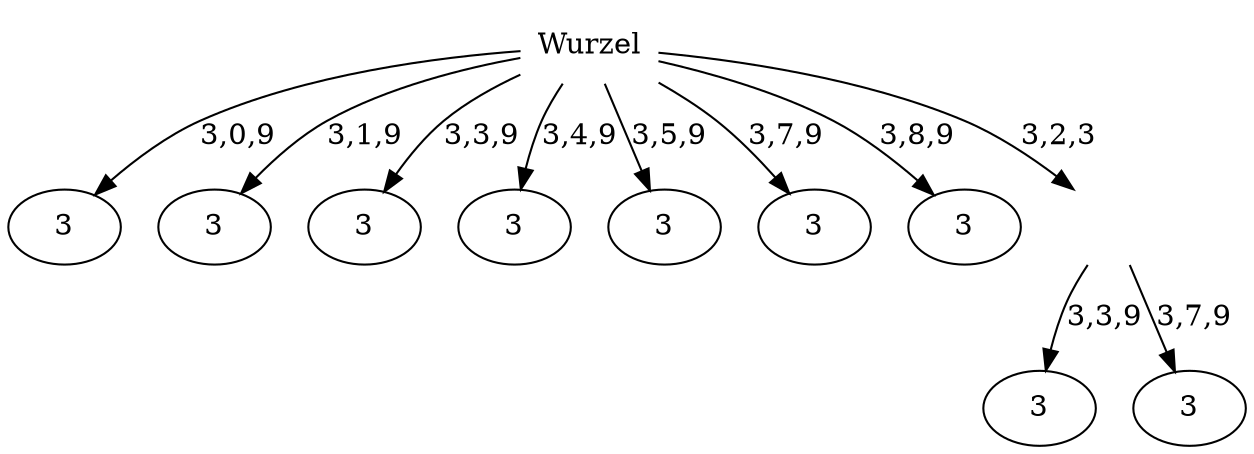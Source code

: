 digraph G {
//Knoten
Wurzel[shape=plaintext];
leaf1[label="3"];
leaf2[label="3"];
leaf3[label="3"];
leaf4[label="3"];
leaf5[label="3"];
leaf6[label="3"];
leaf7[label="3"];
leaf8[label="3"];
leaf9[label="3"];
split[label="",shape=plaintext];
//Kanten
Wurzel -> leaf1 [label="3,0,9"];
Wurzel -> leaf2 [label="3,1,9"];
Wurzel -> split [label="3,2,3"];
split -> leaf3 [label="3,3,9"];
Wurzel -> leaf4 [label="3,3,9"];
Wurzel -> leaf5 [label="3,4,9"];
Wurzel -> leaf6 [label="3,5,9"];
split -> leaf7 [label="3,7,9"];
Wurzel -> leaf8 [label="3,7,9"];
Wurzel -> leaf9 [label="3,8,9"];
}
